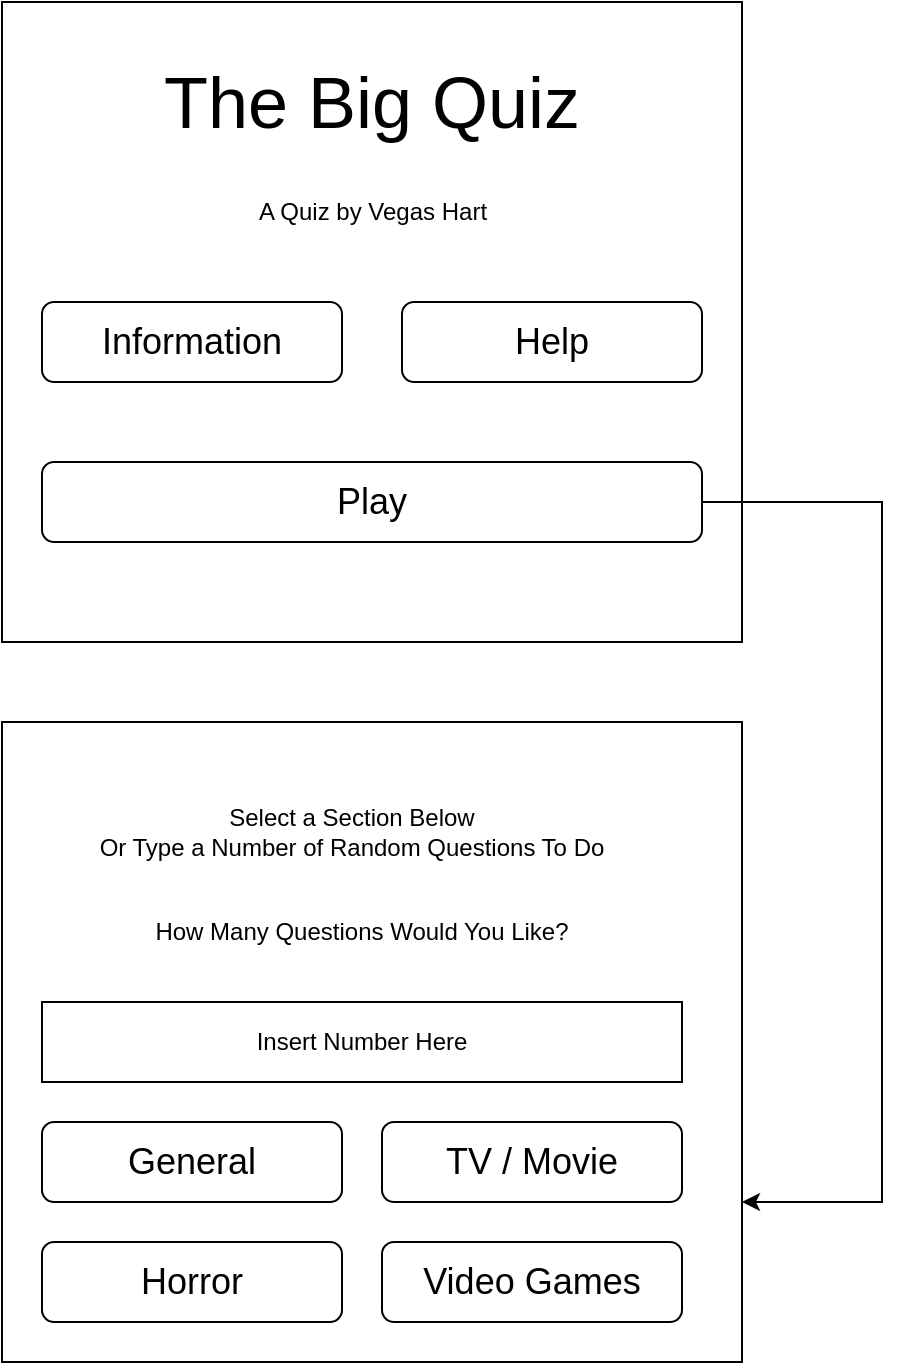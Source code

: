 <mxfile version="24.5.4" type="onedrive" pages="2">
  <diagram name="Page-1" id="mtWkFPqACjwNxAlCZ6wP">
    <mxGraphModel grid="1" page="1" gridSize="10" guides="1" tooltips="1" connect="1" arrows="1" fold="1" pageScale="1" pageWidth="850" pageHeight="1100" math="0" shadow="0">
      <root>
        <mxCell id="0" />
        <mxCell id="1" parent="0" />
        <mxCell id="eS-itWfHmsZJVuyacLIp-1" value="" style="rounded=0;whiteSpace=wrap;html=1;" vertex="1" parent="1">
          <mxGeometry x="250" y="100" width="370" height="320" as="geometry" />
        </mxCell>
        <mxCell id="PsPgbDnQa2C0myFI8k_I-1" value="&lt;font style=&quot;font-size: 36px;&quot;&gt;The Big Quiz&lt;/font&gt;" style="text;html=1;align=center;verticalAlign=middle;whiteSpace=wrap;rounded=0;" vertex="1" parent="1">
          <mxGeometry x="295" y="130" width="280" height="40" as="geometry" />
        </mxCell>
        <mxCell id="PsPgbDnQa2C0myFI8k_I-2" value="" style="rounded=1;whiteSpace=wrap;html=1;" vertex="1" parent="1">
          <mxGeometry x="270" y="250" width="150" height="40" as="geometry" />
        </mxCell>
        <mxCell id="PsPgbDnQa2C0myFI8k_I-3" value="" style="rounded=1;whiteSpace=wrap;html=1;" vertex="1" parent="1">
          <mxGeometry x="450" y="250" width="150" height="40" as="geometry" />
        </mxCell>
        <mxCell id="PsPgbDnQa2C0myFI8k_I-23" style="edgeStyle=orthogonalEdgeStyle;rounded=0;orthogonalLoop=1;jettySize=auto;html=1;exitX=1;exitY=0.5;exitDx=0;exitDy=0;entryX=1;entryY=0.75;entryDx=0;entryDy=0;" edge="1" parent="1" source="PsPgbDnQa2C0myFI8k_I-4" target="PsPgbDnQa2C0myFI8k_I-9">
          <mxGeometry relative="1" as="geometry">
            <Array as="points">
              <mxPoint x="690" y="350" />
              <mxPoint x="690" y="700" />
            </Array>
          </mxGeometry>
        </mxCell>
        <mxCell id="PsPgbDnQa2C0myFI8k_I-4" value="&lt;font style=&quot;font-size: 18px;&quot;&gt;Play&lt;/font&gt;" style="rounded=1;whiteSpace=wrap;html=1;" vertex="1" parent="1">
          <mxGeometry x="270" y="330" width="330" height="40" as="geometry" />
        </mxCell>
        <mxCell id="PsPgbDnQa2C0myFI8k_I-5" value="&lt;font style=&quot;font-size: 18px;&quot;&gt;Information&lt;/font&gt;" style="text;html=1;align=center;verticalAlign=middle;whiteSpace=wrap;rounded=0;" vertex="1" parent="1">
          <mxGeometry x="315" y="255" width="60" height="30" as="geometry" />
        </mxCell>
        <mxCell id="PsPgbDnQa2C0myFI8k_I-6" value="&lt;font style=&quot;font-size: 18px;&quot;&gt;Help&lt;/font&gt;" style="text;html=1;align=center;verticalAlign=middle;whiteSpace=wrap;rounded=0;" vertex="1" parent="1">
          <mxGeometry x="495" y="255" width="60" height="30" as="geometry" />
        </mxCell>
        <mxCell id="PsPgbDnQa2C0myFI8k_I-8" value="A Quiz by Vegas Hart" style="text;html=1;align=center;verticalAlign=middle;whiteSpace=wrap;rounded=0;" vertex="1" parent="1">
          <mxGeometry x="357.5" y="190" width="155" height="30" as="geometry" />
        </mxCell>
        <mxCell id="PsPgbDnQa2C0myFI8k_I-9" value="" style="rounded=0;whiteSpace=wrap;html=1;" vertex="1" parent="1">
          <mxGeometry x="250" y="460" width="370" height="320" as="geometry" />
        </mxCell>
        <mxCell id="PsPgbDnQa2C0myFI8k_I-10" value="Select a Section Below&lt;div&gt;Or Type a Number of Random Questions To Do&lt;/div&gt;" style="text;html=1;align=center;verticalAlign=middle;whiteSpace=wrap;rounded=0;" vertex="1" parent="1">
          <mxGeometry x="294" y="500" width="262" height="30" as="geometry" />
        </mxCell>
        <mxCell id="PsPgbDnQa2C0myFI8k_I-12" value="&lt;font style=&quot;font-size: 18px;&quot;&gt;General&lt;/font&gt;" style="rounded=1;whiteSpace=wrap;html=1;" vertex="1" parent="1">
          <mxGeometry x="270" y="660" width="150" height="40" as="geometry" />
        </mxCell>
        <mxCell id="PsPgbDnQa2C0myFI8k_I-13" value="&lt;font style=&quot;font-size: 18px;&quot;&gt;TV / Movie&lt;/font&gt;" style="rounded=1;whiteSpace=wrap;html=1;" vertex="1" parent="1">
          <mxGeometry x="440" y="660" width="150" height="40" as="geometry" />
        </mxCell>
        <mxCell id="PsPgbDnQa2C0myFI8k_I-14" value="&lt;font style=&quot;font-size: 18px;&quot;&gt;Horror&lt;/font&gt;" style="rounded=1;whiteSpace=wrap;html=1;" vertex="1" parent="1">
          <mxGeometry x="270" y="720" width="150" height="40" as="geometry" />
        </mxCell>
        <mxCell id="PsPgbDnQa2C0myFI8k_I-15" value="&lt;font style=&quot;font-size: 18px;&quot;&gt;Video Games&lt;/font&gt;" style="rounded=1;whiteSpace=wrap;html=1;" vertex="1" parent="1">
          <mxGeometry x="440" y="720" width="150" height="40" as="geometry" />
        </mxCell>
        <mxCell id="PsPgbDnQa2C0myFI8k_I-16" value="Insert Number Here" style="rounded=0;whiteSpace=wrap;html=1;" vertex="1" parent="1">
          <mxGeometry x="270" y="600" width="320" height="40" as="geometry" />
        </mxCell>
        <mxCell id="PsPgbDnQa2C0myFI8k_I-17" value="How Many Questions Would You Like?" style="text;html=1;align=center;verticalAlign=middle;whiteSpace=wrap;rounded=0;" vertex="1" parent="1">
          <mxGeometry x="300" y="550" width="260" height="30" as="geometry" />
        </mxCell>
      </root>
    </mxGraphModel>
  </diagram>
  <diagram id="4kwUNbQ6xPD1Y891PnkI" name="Page-2">
    <mxGraphModel grid="1" page="1" gridSize="10" guides="1" tooltips="1" connect="1" arrows="1" fold="1" pageScale="1" pageWidth="850" pageHeight="1100" math="0" shadow="0">
      <root>
        <mxCell id="0" />
        <mxCell id="1" parent="0" />
        <mxCell id="BW0Ydy7vQo9uCpVgLH-R-4" style="edgeStyle=orthogonalEdgeStyle;rounded=0;orthogonalLoop=1;jettySize=auto;html=1;exitX=1;exitY=0.5;exitDx=0;exitDy=0;entryX=0;entryY=0.5;entryDx=0;entryDy=0;" edge="1" parent="1" source="EtsX0bY_UHscHtbJWopH-1" target="BW0Ydy7vQo9uCpVgLH-R-3">
          <mxGeometry relative="1" as="geometry" />
        </mxCell>
        <mxCell id="EtsX0bY_UHscHtbJWopH-1" value="" style="swimlane;startSize=0;gradientColor=none;fillStyle=solid;fillColor=#FFFFFF;" vertex="1" parent="1">
          <mxGeometry x="110" y="110" width="210" height="200" as="geometry" />
        </mxCell>
        <mxCell id="BW0Ydy7vQo9uCpVgLH-R-2" value="" style="rounded=0;whiteSpace=wrap;html=1;" vertex="1" parent="EtsX0bY_UHscHtbJWopH-1">
          <mxGeometry width="210" height="200" as="geometry" />
        </mxCell>
        <mxCell id="Zg0lf5oOnMOqhEUKy_i4-2" value="Answer 1" style="rounded=1;whiteSpace=wrap;html=1;" vertex="1" parent="EtsX0bY_UHscHtbJWopH-1">
          <mxGeometry x="10" y="80" width="90" height="30" as="geometry" />
        </mxCell>
        <mxCell id="Zg0lf5oOnMOqhEUKy_i4-3" value="Answer 2" style="rounded=1;whiteSpace=wrap;html=1;" vertex="1" parent="EtsX0bY_UHscHtbJWopH-1">
          <mxGeometry x="110" y="80" width="90" height="30" as="geometry" />
        </mxCell>
        <mxCell id="Zg0lf5oOnMOqhEUKy_i4-4" value="Answer 3" style="rounded=1;whiteSpace=wrap;html=1;" vertex="1" parent="EtsX0bY_UHscHtbJWopH-1">
          <mxGeometry x="10" y="120" width="90" height="30" as="geometry" />
        </mxCell>
        <mxCell id="Zg0lf5oOnMOqhEUKy_i4-5" value="Answer 4" style="rounded=1;whiteSpace=wrap;html=1;" vertex="1" parent="EtsX0bY_UHscHtbJWopH-1">
          <mxGeometry x="110" y="120" width="90" height="30" as="geometry" />
        </mxCell>
        <mxCell id="Zg0lf5oOnMOqhEUKy_i4-6" value="Question?" style="text;html=1;align=center;verticalAlign=middle;whiteSpace=wrap;rounded=0;" vertex="1" parent="EtsX0bY_UHscHtbJWopH-1">
          <mxGeometry x="20" y="40" width="170" height="30" as="geometry" />
        </mxCell>
        <mxCell id="BW0Ydy7vQo9uCpVgLH-R-6" style="edgeStyle=orthogonalEdgeStyle;rounded=0;orthogonalLoop=1;jettySize=auto;html=1;exitX=0.5;exitY=1;exitDx=0;exitDy=0;" edge="1" parent="EtsX0bY_UHscHtbJWopH-1" source="Zg0lf5oOnMOqhEUKy_i4-7">
          <mxGeometry relative="1" as="geometry">
            <mxPoint x="250" y="350" as="targetPoint" />
          </mxGeometry>
        </mxCell>
        <mxCell id="Zg0lf5oOnMOqhEUKy_i4-7" value="History" style="rounded=1;whiteSpace=wrap;html=1;" vertex="1" parent="EtsX0bY_UHscHtbJWopH-1">
          <mxGeometry x="10" y="160" width="190" height="30" as="geometry" />
        </mxCell>
        <mxCell id="Zg0lf5oOnMOqhEUKy_i4-14" value="Question 0 / 10" style="text;html=1;align=center;verticalAlign=middle;whiteSpace=wrap;rounded=0;" vertex="1" parent="EtsX0bY_UHscHtbJWopH-1">
          <mxGeometry x="20" y="10" width="170" height="30" as="geometry" />
        </mxCell>
        <mxCell id="Zg0lf5oOnMOqhEUKy_i4-8" value="" style="swimlane;startSize=0;" vertex="1" parent="1">
          <mxGeometry x="410" y="110" width="200" height="200" as="geometry" />
        </mxCell>
        <mxCell id="BW0Ydy7vQo9uCpVgLH-R-3" value="" style="rounded=0;whiteSpace=wrap;html=1;" vertex="1" parent="Zg0lf5oOnMOqhEUKy_i4-8">
          <mxGeometry width="200" height="200" as="geometry" />
        </mxCell>
        <mxCell id="BW0Ydy7vQo9uCpVgLH-R-7" style="edgeStyle=orthogonalEdgeStyle;rounded=0;orthogonalLoop=1;jettySize=auto;html=1;exitX=0.5;exitY=1;exitDx=0;exitDy=0;" edge="1" parent="Zg0lf5oOnMOqhEUKy_i4-8" source="Zg0lf5oOnMOqhEUKy_i4-10">
          <mxGeometry relative="1" as="geometry">
            <mxPoint x="-50" y="350" as="targetPoint" />
          </mxGeometry>
        </mxCell>
        <mxCell id="Zg0lf5oOnMOqhEUKy_i4-10" value="History" style="rounded=1;whiteSpace=wrap;html=1;" vertex="1" parent="Zg0lf5oOnMOqhEUKy_i4-8">
          <mxGeometry x="5" y="160" width="190" height="30" as="geometry" />
        </mxCell>
        <mxCell id="Zg0lf5oOnMOqhEUKy_i4-11" value="Finish Now" style="rounded=1;whiteSpace=wrap;html=1;" vertex="1" parent="Zg0lf5oOnMOqhEUKy_i4-8">
          <mxGeometry x="5" y="120" width="190" height="30" as="geometry" />
        </mxCell>
        <mxCell id="Zg0lf5oOnMOqhEUKy_i4-12" value="CORRECT!!!&lt;br&gt;WRONG!!!" style="text;html=1;align=center;verticalAlign=middle;whiteSpace=wrap;rounded=0;" vertex="1" parent="Zg0lf5oOnMOqhEUKy_i4-8">
          <mxGeometry x="20" y="40" width="160" height="30" as="geometry" />
        </mxCell>
        <mxCell id="Zg0lf5oOnMOqhEUKy_i4-13" value="Next Question" style="rounded=1;whiteSpace=wrap;html=1;" vertex="1" parent="Zg0lf5oOnMOqhEUKy_i4-8">
          <mxGeometry x="5" y="80" width="190" height="30" as="geometry" />
        </mxCell>
        <mxCell id="BW0Ydy7vQo9uCpVgLH-R-5" style="edgeStyle=orthogonalEdgeStyle;rounded=0;orthogonalLoop=1;jettySize=auto;html=1;exitX=1;exitY=0.5;exitDx=0;exitDy=0;entryX=0.5;entryY=0;entryDx=0;entryDy=0;" edge="1" parent="1" source="Zg0lf5oOnMOqhEUKy_i4-13" target="BW0Ydy7vQo9uCpVgLH-R-2">
          <mxGeometry relative="1" as="geometry">
            <Array as="points">
              <mxPoint x="625" y="205" />
              <mxPoint x="625" y="90" />
              <mxPoint x="215" y="90" />
            </Array>
          </mxGeometry>
        </mxCell>
        <mxCell id="BW0Ydy7vQo9uCpVgLH-R-9" value="" style="swimlane;startSize=0;" vertex="1" parent="1">
          <mxGeometry x="260" y="460" width="200" height="200" as="geometry" />
        </mxCell>
        <mxCell id="BW0Ydy7vQo9uCpVgLH-R-10" value="" style="rounded=0;whiteSpace=wrap;html=1;" vertex="1" parent="1">
          <mxGeometry x="260" y="460" width="200" height="200" as="geometry" />
        </mxCell>
        <mxCell id="BW0Ydy7vQo9uCpVgLH-R-14" style="edgeStyle=orthogonalEdgeStyle;rounded=0;orthogonalLoop=1;jettySize=auto;html=1;exitX=1;exitY=0.5;exitDx=0;exitDy=0;entryX=0.75;entryY=1;entryDx=0;entryDy=0;" edge="1" parent="1" source="BW0Ydy7vQo9uCpVgLH-R-12" target="Zg0lf5oOnMOqhEUKy_i4-8">
          <mxGeometry relative="1" as="geometry" />
        </mxCell>
        <mxCell id="BW0Ydy7vQo9uCpVgLH-R-15" style="edgeStyle=orthogonalEdgeStyle;rounded=0;orthogonalLoop=1;jettySize=auto;html=1;exitX=0;exitY=0.5;exitDx=0;exitDy=0;entryX=0.25;entryY=1;entryDx=0;entryDy=0;" edge="1" parent="1" source="BW0Ydy7vQo9uCpVgLH-R-12" target="EtsX0bY_UHscHtbJWopH-1">
          <mxGeometry relative="1" as="geometry" />
        </mxCell>
        <mxCell id="BW0Ydy7vQo9uCpVgLH-R-12" value="Close" style="rounded=1;whiteSpace=wrap;html=1;" vertex="1" parent="1">
          <mxGeometry x="300" y="620" width="120" height="30" as="geometry" />
        </mxCell>
        <mxCell id="BW0Ydy7vQo9uCpVgLH-R-13" value="&lt;h1 style=&quot;text-align: center; margin-top: 0px;&quot;&gt;History&lt;/h1&gt;&lt;p&gt;Question 1: Correct (most recent 5 questions formatted like this)&lt;/p&gt;&lt;p&gt;Total Correct: ??&lt;br&gt;Total Wrong: ??&lt;br&gt;Overall:??/??&lt;/p&gt;" style="text;html=1;whiteSpace=wrap;overflow=hidden;rounded=0;" vertex="1" parent="1">
          <mxGeometry x="270" y="470" width="180" height="140" as="geometry" />
        </mxCell>
        <mxCell id="BW0Ydy7vQo9uCpVgLH-R-17" value="" style="swimlane;startSize=0;" vertex="1" parent="1">
          <mxGeometry x="600" y="460" width="240" height="200" as="geometry" />
        </mxCell>
        <mxCell id="BW0Ydy7vQo9uCpVgLH-R-18" value="" style="rounded=0;whiteSpace=wrap;html=1;" vertex="1" parent="BW0Ydy7vQo9uCpVgLH-R-17">
          <mxGeometry width="240" height="200" as="geometry" />
        </mxCell>
        <mxCell id="BW0Ydy7vQo9uCpVgLH-R-20" value="&lt;h1 style=&quot;text-align: center; margin-top: 0px;&quot;&gt;Overall&lt;/h1&gt;&lt;p&gt;You answered a total of ??/?? questions.&lt;br&gt;&lt;br&gt;You&#39;re overall score was ??/?? correct!&lt;/p&gt;&lt;p&gt;Would you like to save your results?&lt;/p&gt;" style="text;html=1;whiteSpace=wrap;overflow=hidden;rounded=0;" vertex="1" parent="BW0Ydy7vQo9uCpVgLH-R-17">
          <mxGeometry x="10" width="220" height="130" as="geometry" />
        </mxCell>
        <mxCell id="BW0Ydy7vQo9uCpVgLH-R-21" value="Save results" style="rounded=1;whiteSpace=wrap;html=1;" vertex="1" parent="BW0Ydy7vQo9uCpVgLH-R-17">
          <mxGeometry x="10" y="150" width="100" height="30" as="geometry" />
        </mxCell>
        <mxCell id="BW0Ydy7vQo9uCpVgLH-R-22" value="Close" style="rounded=1;whiteSpace=wrap;html=1;" vertex="1" parent="BW0Ydy7vQo9uCpVgLH-R-17">
          <mxGeometry x="130" y="150" width="100" height="30" as="geometry" />
        </mxCell>
        <mxCell id="BW0Ydy7vQo9uCpVgLH-R-16" style="edgeStyle=orthogonalEdgeStyle;rounded=0;orthogonalLoop=1;jettySize=auto;html=1;exitX=1;exitY=0.5;exitDx=0;exitDy=0;" edge="1" parent="1" source="Zg0lf5oOnMOqhEUKy_i4-11" target="BW0Ydy7vQo9uCpVgLH-R-17">
          <mxGeometry relative="1" as="geometry">
            <mxPoint x="710" y="460" as="targetPoint" />
          </mxGeometry>
        </mxCell>
      </root>
    </mxGraphModel>
  </diagram>
</mxfile>
